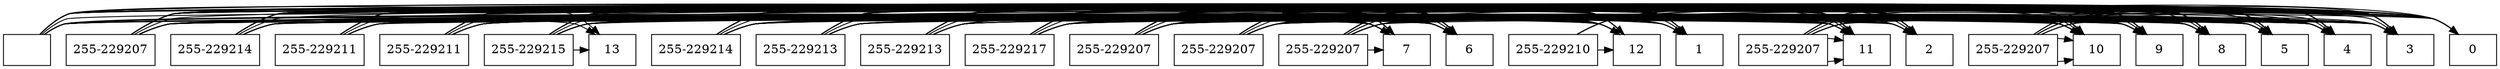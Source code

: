 digraph  Grafico {
node [shape = rectangle];
node[nodesep = 1];
rankdir=TB;
0-0[label="Root"];
0-1[label=""];
0-2[label=""];
0-3[label=""];
0-4[label=""];
0-5[label=""];
0-6[label=""];
0-7[label=""];
0-8[label=""];
0-9[label=""];
0-10[label=""];
0-11[label=""];
0-12[label=""];
0-13[label=""];
0-14[label=""];
0-15[label=""];
1-0[label=""];
1-9[label="255-229207"];
1-10[label="255-229207"];
1-11[label="255-229207"];
1-12[label="255-229207"];
1-15[label="255-229207"];
2-0[label=""];
2-3[label="255-229204"];
2-4[label="255-229204"];
2-5[label="255-229204"];
2-8[label="255-229207"];
2-9[label="255-229207"];
2-10[label="255-229207"];
2-11[label="255-229207"];
2-12[label="255-229207"];
2-14[label="255-229207"];
2-15[label="255-229207"];
3-0[label=""];
3-1[label="255-229204"];
3-2[label="255-229204"];
3-3[label="255-229205"];
3-4[label="255-229205"];
3-5[label="255-229205"];
3-7[label="255-229207"];
3-8[label="255-229208"];
3-9[label="255-229207"];
3-10[label="255-229207"];
3-11[label="255-229207"];
3-12[label="255-229207"];
3-13[label="255-229207"];
3-14[label="255-229207"];
3-15[label="255-229207"];
4-0[label=""];
4-1[label="255-229205"];
4-2[label="255-229205"];
4-3[label="255-229206"];
4-4[label="255-229206"];
4-5[label="255-229206"];
4-6[label="255-229206"];
4-7[label="255-229208"];
4-8[label="255-229209"];
4-9[label="255-229207"];
4-10[label="255-229207"];
4-11[label="255-229207"];
4-12[label="255-229207"];
4-13[label="255-229207"];
4-14[label="255-229207"];
4-15[label="255-229207"];
5-0[label=""];
5-1[label="255-229206"];
5-2[label="255-229206"];
5-3[label="255-229207"];
5-4[label="255-229207"];
5-5[label="255-229207"];
5-6[label="255-229207"];
5-7[label="255-229209"];
5-8[label="255-229210"];
5-9[label="255-229207"];
5-10[label="255-229207"];
5-11[label="255-229207"];
5-12[label="255-229207"];
5-13[label="255-229207"];
6-0[label=""];
6-1[label="255-229207"];
6-2[label="255-229207"];
6-3[label="255-229208"];
6-4[label="255-229208"];
6-5[label="255-229208"];
6-6[label="255-229208"];
6-7[label="255-229210"];
6-8[label="255-229211"];
6-9[label="255-229207"];
6-10[label="255-229207"];
6-11[label="255-229207"];
6-12[label="255-229207"];
7-0[label=""];
7-1[label="255-229208"];
7-2[label="255-229208"];
7-3[label="255-229209"];
7-4[label="255-229209"];
7-5[label="255-229209"];
7-6[label="255-229209"];
7-7[label="255-229211"];
7-8[label="255-229212"];
7-9[label="255-229207"];
7-10[label="255-229207"];
7-11[label="255-229207"];
7-12[label="255-229207"];
8-0[label=""];
8-1[label="255-229209"];
8-2[label="255-229209"];
8-3[label="255-229210"];
8-4[label="255-229210"];
8-5[label="255-229210"];
8-6[label="255-229210"];
8-7[label="255-229212"];
8-8[label="255-229213"];
8-9[label="255-229207"];
8-10[label="255-229207"];
8-11[label="255-229207"];
8-12[label="255-229207"];
8-13[label="255-229207"];
9-0[label=""];
9-1[label="255-229210"];
9-2[label="255-229210"];
9-3[label="255-229211"];
9-4[label="255-229211"];
9-5[label="255-229211"];
9-6[label="255-229211"];
9-7[label="255-229213"];
9-8[label="255-229214"];
9-9[label="255-229207"];
9-10[label="255-229207"];
9-11[label="255-229207"];
9-12[label="255-229207"];
9-13[label="255-229207"];
9-14[label="255-229207"];
9-15[label="255-229207"];
10-0[label=""];
10-1[label="255-229211"];
10-2[label="255-229211"];
10-3[label="255-229212"];
10-4[label="255-229212"];
10-5[label="255-229212"];
10-6[label="255-229212"];
10-8[label="255-229215"];
10-9[label="255-229207"];
10-10[label="255-229207"];
10-11[label="255-229207"];
10-12[label="255-229207"];
10-13[label="255-229207"];
10-14[label="255-229207"];
10-15[label="255-229208"];
11-0[label=""];
11-3[label="255-229213"];
11-4[label="255-229213"];
11-5[label="255-229213"];
11-6[label="255-229213"];
11-8[label="255-229216"];
11-9[label="255-229207"];
11-10[label="255-229207"];
11-11[label="255-229207"];
11-12[label="255-229207"];
11-14[label="255-229207"];
11-15[label="255-229209"];
12-0[label=""];
12-3[label="255-229214"];
12-4[label="255-229214"];
12-5[label="255-229214"];
12-8[label="255-229217"];
12-9[label="255-229207"];
12-10[label="255-229207"];
12-11[label="255-229207"];
12-12[label="255-229207"];
12-15[label="255-229210"];
13-0[label=""];
13-4[label="255-229215"];
0-0->1-0[dir=both];
0-0->0-1[dir=both];
0-1->3-1[dir=both];
0-1->0-0[dir=both];
0-2->3-2[dir=both];
0-2->0-0[dir=both];
0-3->2-3[dir=both];
0-3->0-0[dir=both];
0-4->2-4[dir=both];
0-4->0-0[dir=both];
0-5->2-5[dir=both];
0-5->0-0[dir=both];
0-6->4-6[dir=both];
0-6->0-0[dir=both];
0-7->3-7[dir=both];
0-7->0-0[dir=both];
0-8->2-8[dir=both];
0-8->0-0[dir=both];
0-9->1-9[dir=both];
0-9->0-0[dir=both];
0-10->1-10[dir=both];
0-10->0-0[dir=both];
0-11->1-11[dir=both];
0-11->0-0[dir=both];
0-12->1-12[dir=both];
0-12->0-0[dir=both];
0-13->3-13[dir=both];
0-13->0-0[dir=both];
0-14->2-14[dir=both];
0-14->0-0[dir=both];
0-15->1-15[dir=both];
1-0->2-0[dir=both];
1-0->1-9[dir=both];
1-9->2-9[dir=both];
1-9->1-10[dir=both];
1-10->2-10[dir=both];
1-10->1-11[dir=both];
1-11->2-11[dir=both];
1-11->1-12[dir=both];
1-12->2-12[dir=both];
1-12->1-15[dir=both];
1-15->2-15[dir=both];
2-0->3-0[dir=both];
2-0->2-3[dir=both];
2-3->3-3[dir=both];
2-3->2-4[dir=both];
2-4->3-4[dir=both];
2-4->2-5[dir=both];
2-5->3-5[dir=both];
2-5->2-8[dir=both];
2-8->3-8[dir=both];
2-8->2-9[dir=both];
2-9->3-9[dir=both];
2-9->2-10[dir=both];
2-10->3-10[dir=both];
2-10->2-11[dir=both];
2-11->3-11[dir=both];
2-11->2-12[dir=both];
2-12->3-12[dir=both];
2-12->2-14[dir=both];
2-14->3-14[dir=both];
2-14->2-15[dir=both];
2-15->3-15[dir=both];
3-0->4-0[dir=both];
3-0->3-1[dir=both];
3-1->4-1[dir=both];
3-1->3-2[dir=both];
3-2->4-2[dir=both];
3-2->3-3[dir=both];
3-3->4-3[dir=both];
3-3->3-4[dir=both];
3-4->4-4[dir=both];
3-4->3-5[dir=both];
3-5->4-5[dir=both];
3-5->3-7[dir=both];
3-7->4-7[dir=both];
3-7->3-8[dir=both];
3-8->4-8[dir=both];
3-8->3-9[dir=both];
3-9->4-9[dir=both];
3-9->3-10[dir=both];
3-10->4-10[dir=both];
3-10->3-11[dir=both];
3-11->4-11[dir=both];
3-11->3-12[dir=both];
3-12->4-12[dir=both];
3-12->3-13[dir=both];
3-13->4-13[dir=both];
3-13->3-14[dir=both];
3-14->4-14[dir=both];
3-14->3-15[dir=both];
3-15->4-15[dir=both];
4-0->5-0[dir=both];
4-0->4-1[dir=both];
4-1->5-1[dir=both];
4-1->4-2[dir=both];
4-2->5-2[dir=both];
4-2->4-3[dir=both];
4-3->5-3[dir=both];
4-3->4-4[dir=both];
4-4->5-4[dir=both];
4-4->4-5[dir=both];
4-5->5-5[dir=both];
4-5->4-6[dir=both];
4-6->5-6[dir=both];
4-6->4-7[dir=both];
4-7->5-7[dir=both];
4-7->4-8[dir=both];
4-8->5-8[dir=both];
4-8->4-9[dir=both];
4-9->5-9[dir=both];
4-9->4-10[dir=both];
4-10->5-10[dir=both];
4-10->4-11[dir=both];
4-11->5-11[dir=both];
4-11->4-12[dir=both];
4-12->5-12[dir=both];
4-12->4-13[dir=both];
4-13->5-13[dir=both];
4-13->4-14[dir=both];
4-14->9-14[dir=both];
4-14->4-15[dir=both];
4-15->9-15[dir=both];
5-0->6-0[dir=both];
5-0->5-1[dir=both];
5-1->6-1[dir=both];
5-1->5-2[dir=both];
5-2->6-2[dir=both];
5-2->5-3[dir=both];
5-3->6-3[dir=both];
5-3->5-4[dir=both];
5-4->6-4[dir=both];
5-4->5-5[dir=both];
5-5->6-5[dir=both];
5-5->5-6[dir=both];
5-6->6-6[dir=both];
5-6->5-7[dir=both];
5-7->6-7[dir=both];
5-7->5-8[dir=both];
5-8->6-8[dir=both];
5-8->5-9[dir=both];
5-9->6-9[dir=both];
5-9->5-10[dir=both];
5-10->6-10[dir=both];
5-10->5-11[dir=both];
5-11->6-11[dir=both];
5-11->5-12[dir=both];
5-12->6-12[dir=both];
5-12->5-13[dir=both];
5-13->8-13[dir=both];
6-0->7-0[dir=both];
6-0->6-1[dir=both];
6-1->7-1[dir=both];
6-1->6-2[dir=both];
6-2->7-2[dir=both];
6-2->6-3[dir=both];
6-3->7-3[dir=both];
6-3->6-4[dir=both];
6-4->7-4[dir=both];
6-4->6-5[dir=both];
6-5->7-5[dir=both];
6-5->6-6[dir=both];
6-6->7-6[dir=both];
6-6->6-7[dir=both];
6-7->7-7[dir=both];
6-7->6-8[dir=both];
6-8->7-8[dir=both];
6-8->6-9[dir=both];
6-9->7-9[dir=both];
6-9->6-10[dir=both];
6-10->7-10[dir=both];
6-10->6-11[dir=both];
6-11->7-11[dir=both];
6-11->6-12[dir=both];
6-12->7-12[dir=both];
7-0->8-0[dir=both];
7-0->7-1[dir=both];
7-1->8-1[dir=both];
7-1->7-2[dir=both];
7-2->8-2[dir=both];
7-2->7-3[dir=both];
7-3->8-3[dir=both];
7-3->7-4[dir=both];
7-4->8-4[dir=both];
7-4->7-5[dir=both];
7-5->8-5[dir=both];
7-5->7-6[dir=both];
7-6->8-6[dir=both];
7-6->7-7[dir=both];
7-7->8-7[dir=both];
7-7->7-8[dir=both];
7-8->8-8[dir=both];
7-8->7-9[dir=both];
7-9->8-9[dir=both];
7-9->7-10[dir=both];
7-10->8-10[dir=both];
7-10->7-11[dir=both];
7-11->8-11[dir=both];
7-11->7-12[dir=both];
7-12->8-12[dir=both];
8-0->9-0[dir=both];
8-0->8-1[dir=both];
8-1->9-1[dir=both];
8-1->8-2[dir=both];
8-2->9-2[dir=both];
8-2->8-3[dir=both];
8-3->9-3[dir=both];
8-3->8-4[dir=both];
8-4->9-4[dir=both];
8-4->8-5[dir=both];
8-5->9-5[dir=both];
8-5->8-6[dir=both];
8-6->9-6[dir=both];
8-6->8-7[dir=both];
8-7->9-7[dir=both];
8-7->8-8[dir=both];
8-8->9-8[dir=both];
8-8->8-9[dir=both];
8-9->9-9[dir=both];
8-9->8-10[dir=both];
8-10->9-10[dir=both];
8-10->8-11[dir=both];
8-11->9-11[dir=both];
8-11->8-12[dir=both];
8-12->9-12[dir=both];
8-12->8-13[dir=both];
8-13->9-13[dir=both];
9-0->10-0[dir=both];
9-0->9-1[dir=both];
9-1->10-1[dir=both];
9-1->9-2[dir=both];
9-2->10-2[dir=both];
9-2->9-3[dir=both];
9-3->10-3[dir=both];
9-3->9-4[dir=both];
9-4->10-4[dir=both];
9-4->9-5[dir=both];
9-5->10-5[dir=both];
9-5->9-6[dir=both];
9-6->10-6[dir=both];
9-6->9-7[dir=both];
9-7->9-8[dir=both];
9-8->10-8[dir=both];
9-8->9-9[dir=both];
9-9->10-9[dir=both];
9-9->9-10[dir=both];
9-10->10-10[dir=both];
9-10->9-11[dir=both];
9-11->10-11[dir=both];
9-11->9-12[dir=both];
9-12->10-12[dir=both];
9-12->9-13[dir=both];
9-13->10-13[dir=both];
9-13->9-14[dir=both];
9-14->10-14[dir=both];
9-14->9-15[dir=both];
9-15->10-15[dir=both];
10-0->11-0[dir=both];
10-0->10-1[dir=both];
10-1->10-2[dir=both];
10-2->10-3[dir=both];
10-3->11-3[dir=both];
10-3->10-4[dir=both];
10-4->11-4[dir=both];
10-4->10-5[dir=both];
10-5->11-5[dir=both];
10-5->10-6[dir=both];
10-6->11-6[dir=both];
10-6->10-8[dir=both];
10-8->11-8[dir=both];
10-8->10-9[dir=both];
10-9->11-9[dir=both];
10-9->10-10[dir=both];
10-10->11-10[dir=both];
10-10->10-11[dir=both];
10-11->11-11[dir=both];
10-11->10-12[dir=both];
10-12->11-12[dir=both];
10-12->10-13[dir=both];
10-13->10-14[dir=both];
10-14->11-14[dir=both];
10-14->10-15[dir=both];
10-15->11-15[dir=both];
11-0->12-0[dir=both];
11-0->11-3[dir=both];
11-3->12-3[dir=both];
11-3->11-4[dir=both];
11-4->12-4[dir=both];
11-4->11-5[dir=both];
11-5->12-5[dir=both];
11-5->11-6[dir=both];
11-6->11-8[dir=both];
11-8->12-8[dir=both];
11-8->11-9[dir=both];
11-9->12-9[dir=both];
11-9->11-10[dir=both];
11-10->12-10[dir=both];
11-10->11-11[dir=both];
11-11->12-11[dir=both];
11-11->11-12[dir=both];
11-12->12-12[dir=both];
11-12->11-14[dir=both];
11-14->11-15[dir=both];
11-15->12-15[dir=both];
12-0->13-0[dir=both];
12-0->12-3[dir=both];
12-3->12-4[dir=both];
12-4->13-4[dir=both];
12-4->12-5[dir=both];
12-5->12-8[dir=both];
12-8->12-9[dir=both];
12-9->12-10[dir=both];
12-10->12-11[dir=both];
12-11->12-12[dir=both];
12-12->12-15[dir=both];
13-0->13-4[dir=both];
{ rank=same; 0-0 1-0 2-0 3-0 4-0 5-0 6-0 7-0 8-0 9-0 10-0 11-0 12-0 13-0 };
{ rank=same; 0-1 3-1 4-1 5-1 6-1 7-1 8-1 9-1 10-1 };
{ rank=same; 0-2 3-2 4-2 5-2 6-2 7-2 8-2 9-2 10-2 };
{ rank=same; 0-3 2-3 3-3 4-3 5-3 6-3 7-3 8-3 9-3 10-3 11-3 12-3 };
{ rank=same; 0-4 2-4 3-4 4-4 5-4 6-4 7-4 8-4 9-4 10-4 11-4 12-4 13-4 };
{ rank=same; 0-5 2-5 3-5 4-5 5-5 6-5 7-5 8-5 9-5 10-5 11-5 12-5 };
{ rank=same; 0-6 4-6 5-6 6-6 7-6 8-6 9-6 10-6 11-6 };
{ rank=same; 0-7 3-7 4-7 5-7 6-7 7-7 8-7 9-7 };
{ rank=same; 0-8 2-8 3-8 4-8 5-8 6-8 7-8 8-8 9-8 10-8 11-8 12-8 };
{ rank=same; 0-9 1-9 2-9 3-9 4-9 5-9 6-9 7-9 8-9 9-9 10-9 11-9 12-9 };
{ rank=same; 0-10 1-10 2-10 3-10 4-10 5-10 6-10 7-10 8-10 9-10 10-10 11-10 12-10 };
{ rank=same; 0-11 1-11 2-11 3-11 4-11 5-11 6-11 7-11 8-11 9-11 10-11 11-11 12-11 };
{ rank=same; 0-12 1-12 2-12 3-12 4-12 5-12 6-12 7-12 8-12 9-12 10-12 11-12 12-12 };
{ rank=same; 0-13 3-13 4-13 5-13 8-13 9-13 10-13 };
{ rank=same; 0-14 2-14 3-14 4-14 9-14 10-14 11-14 };
{ rank=same; 0-15 1-15 2-15 3-15 4-15 9-15 10-15 11-15 12-15 };
} 